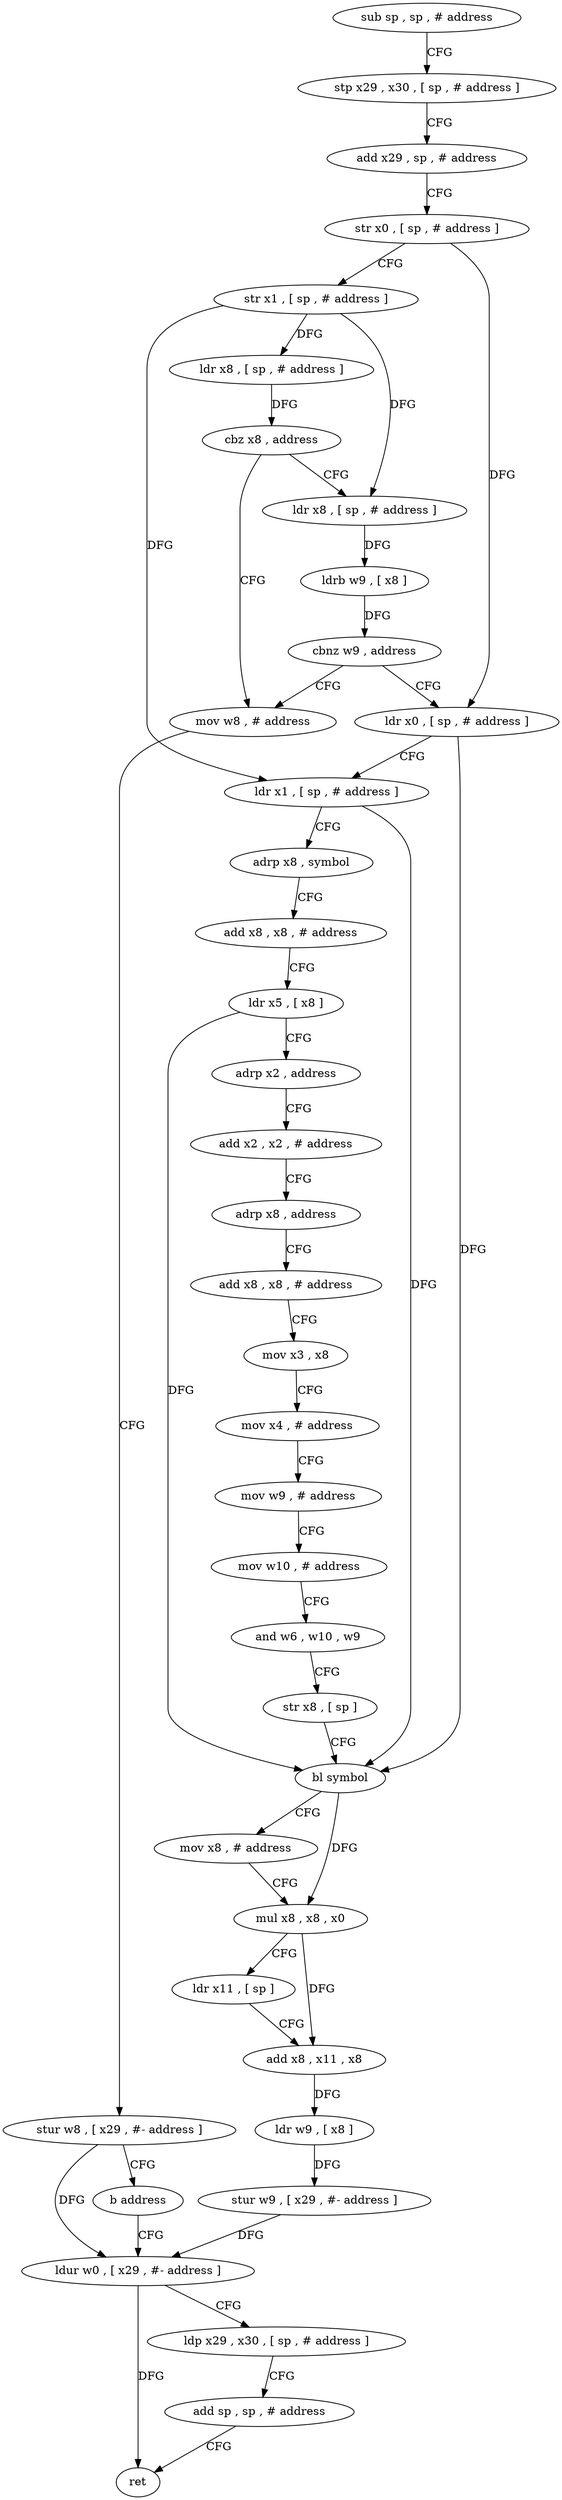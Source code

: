 digraph "func" {
"4251736" [label = "sub sp , sp , # address" ]
"4251740" [label = "stp x29 , x30 , [ sp , # address ]" ]
"4251744" [label = "add x29 , sp , # address" ]
"4251748" [label = "str x0 , [ sp , # address ]" ]
"4251752" [label = "str x1 , [ sp , # address ]" ]
"4251756" [label = "ldr x8 , [ sp , # address ]" ]
"4251760" [label = "cbz x8 , address" ]
"4251776" [label = "mov w8 , # address" ]
"4251764" [label = "ldr x8 , [ sp , # address ]" ]
"4251780" [label = "stur w8 , [ x29 , #- address ]" ]
"4251784" [label = "b address" ]
"4251876" [label = "ldur w0 , [ x29 , #- address ]" ]
"4251768" [label = "ldrb w9 , [ x8 ]" ]
"4251772" [label = "cbnz w9 , address" ]
"4251788" [label = "ldr x0 , [ sp , # address ]" ]
"4251880" [label = "ldp x29 , x30 , [ sp , # address ]" ]
"4251884" [label = "add sp , sp , # address" ]
"4251888" [label = "ret" ]
"4251792" [label = "ldr x1 , [ sp , # address ]" ]
"4251796" [label = "adrp x8 , symbol" ]
"4251800" [label = "add x8 , x8 , # address" ]
"4251804" [label = "ldr x5 , [ x8 ]" ]
"4251808" [label = "adrp x2 , address" ]
"4251812" [label = "add x2 , x2 , # address" ]
"4251816" [label = "adrp x8 , address" ]
"4251820" [label = "add x8 , x8 , # address" ]
"4251824" [label = "mov x3 , x8" ]
"4251828" [label = "mov x4 , # address" ]
"4251832" [label = "mov w9 , # address" ]
"4251836" [label = "mov w10 , # address" ]
"4251840" [label = "and w6 , w10 , w9" ]
"4251844" [label = "str x8 , [ sp ]" ]
"4251848" [label = "bl symbol" ]
"4251852" [label = "mov x8 , # address" ]
"4251856" [label = "mul x8 , x8 , x0" ]
"4251860" [label = "ldr x11 , [ sp ]" ]
"4251864" [label = "add x8 , x11 , x8" ]
"4251868" [label = "ldr w9 , [ x8 ]" ]
"4251872" [label = "stur w9 , [ x29 , #- address ]" ]
"4251736" -> "4251740" [ label = "CFG" ]
"4251740" -> "4251744" [ label = "CFG" ]
"4251744" -> "4251748" [ label = "CFG" ]
"4251748" -> "4251752" [ label = "CFG" ]
"4251748" -> "4251788" [ label = "DFG" ]
"4251752" -> "4251756" [ label = "DFG" ]
"4251752" -> "4251764" [ label = "DFG" ]
"4251752" -> "4251792" [ label = "DFG" ]
"4251756" -> "4251760" [ label = "DFG" ]
"4251760" -> "4251776" [ label = "CFG" ]
"4251760" -> "4251764" [ label = "CFG" ]
"4251776" -> "4251780" [ label = "CFG" ]
"4251764" -> "4251768" [ label = "DFG" ]
"4251780" -> "4251784" [ label = "CFG" ]
"4251780" -> "4251876" [ label = "DFG" ]
"4251784" -> "4251876" [ label = "CFG" ]
"4251876" -> "4251880" [ label = "CFG" ]
"4251876" -> "4251888" [ label = "DFG" ]
"4251768" -> "4251772" [ label = "DFG" ]
"4251772" -> "4251788" [ label = "CFG" ]
"4251772" -> "4251776" [ label = "CFG" ]
"4251788" -> "4251792" [ label = "CFG" ]
"4251788" -> "4251848" [ label = "DFG" ]
"4251880" -> "4251884" [ label = "CFG" ]
"4251884" -> "4251888" [ label = "CFG" ]
"4251792" -> "4251796" [ label = "CFG" ]
"4251792" -> "4251848" [ label = "DFG" ]
"4251796" -> "4251800" [ label = "CFG" ]
"4251800" -> "4251804" [ label = "CFG" ]
"4251804" -> "4251808" [ label = "CFG" ]
"4251804" -> "4251848" [ label = "DFG" ]
"4251808" -> "4251812" [ label = "CFG" ]
"4251812" -> "4251816" [ label = "CFG" ]
"4251816" -> "4251820" [ label = "CFG" ]
"4251820" -> "4251824" [ label = "CFG" ]
"4251824" -> "4251828" [ label = "CFG" ]
"4251828" -> "4251832" [ label = "CFG" ]
"4251832" -> "4251836" [ label = "CFG" ]
"4251836" -> "4251840" [ label = "CFG" ]
"4251840" -> "4251844" [ label = "CFG" ]
"4251844" -> "4251848" [ label = "CFG" ]
"4251848" -> "4251852" [ label = "CFG" ]
"4251848" -> "4251856" [ label = "DFG" ]
"4251852" -> "4251856" [ label = "CFG" ]
"4251856" -> "4251860" [ label = "CFG" ]
"4251856" -> "4251864" [ label = "DFG" ]
"4251860" -> "4251864" [ label = "CFG" ]
"4251864" -> "4251868" [ label = "DFG" ]
"4251868" -> "4251872" [ label = "DFG" ]
"4251872" -> "4251876" [ label = "DFG" ]
}

